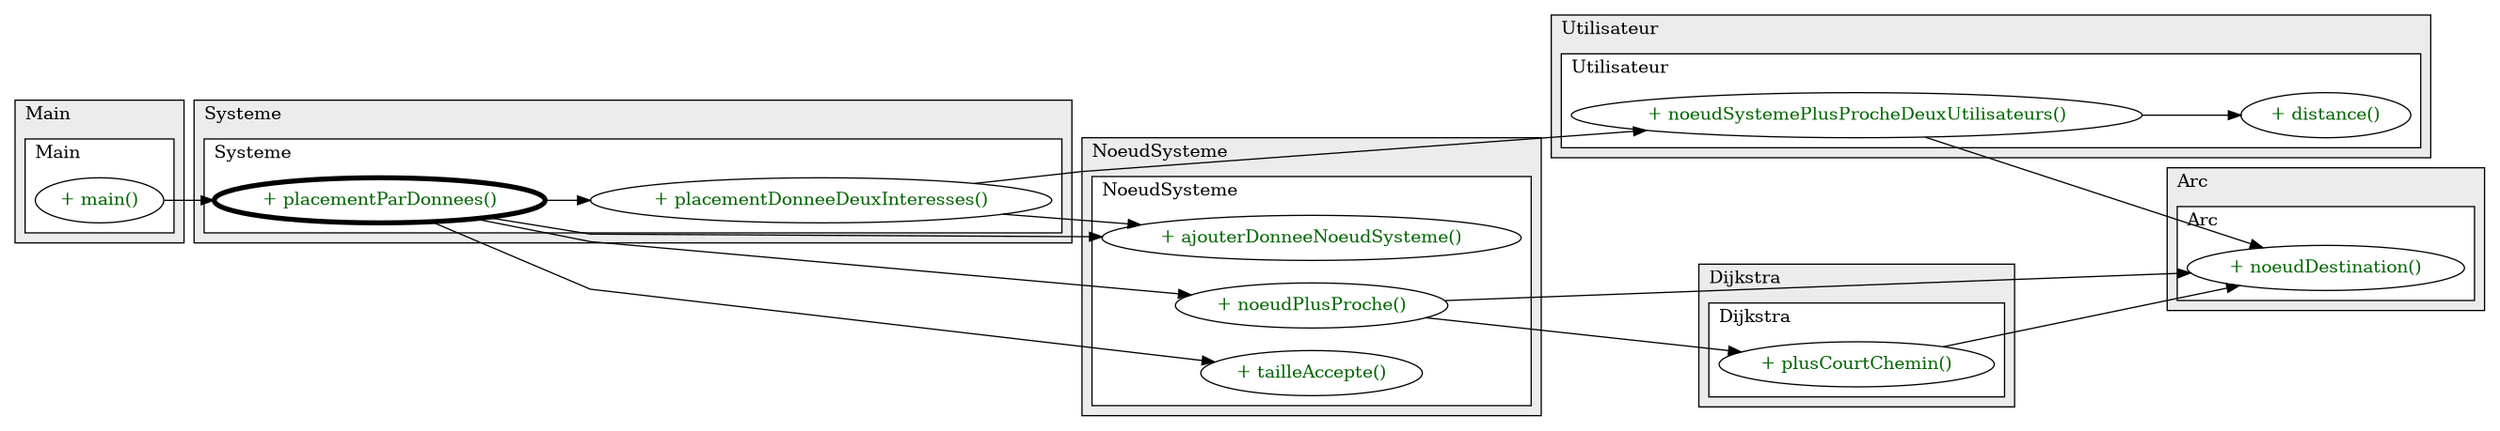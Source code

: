 @startuml

/' diagram meta data start
config=CallConfiguration;
{
  "rootMethod": "Systeme#placementParDonnees()",
  "projectClassification": {
    "searchMode": "OpenProject", // OpenProject, AllProjects
    "includedProjects": "",
    "pathEndKeywords": "*.impl",
    "isClientPath": "",
    "isClientName": "",
    "isTestPath": "",
    "isTestName": "",
    "isMappingPath": "",
    "isMappingName": "",
    "isDataAccessPath": "",
    "isDataAccessName": "",
    "isDataStructurePath": "",
    "isDataStructureName": "",
    "isInterfaceStructuresPath": "",
    "isInterfaceStructuresName": "",
    "isEntryPointPath": "",
    "isEntryPointName": "",
    "treatFinalFieldsAsMandatory": false
  },
  "graphRestriction": {
    "classPackageExcludeFilter": "",
    "classPackageIncludeFilter": "",
    "classNameExcludeFilter": "",
    "classNameIncludeFilter": "",
    "methodNameExcludeFilter": "",
    "methodNameIncludeFilter": "",
    "removeByInheritance": "", // inheritance/annotation based filtering is done in a second step
    "removeByAnnotation": "",
    "removeByClassPackage": "", // cleanup the graph after inheritance/annotation based filtering is done
    "removeByClassName": "",
    "cutMappings": false,
    "cutEnum": true,
    "cutTests": true,
    "cutClient": true,
    "cutDataAccess": true,
    "cutInterfaceStructures": true,
    "cutDataStructures": true,
    "cutGetterAndSetter": true,
    "cutConstructors": true
  },
  "graphTraversal": {
    "forwardDepth": 3,
    "backwardDepth": 3,
    "classPackageExcludeFilter": "",
    "classPackageIncludeFilter": "",
    "classNameExcludeFilter": "",
    "classNameIncludeFilter": "",
    "methodNameExcludeFilter": "",
    "methodNameIncludeFilter": "",
    "hideMappings": false,
    "hideDataStructures": false,
    "hidePrivateMethods": true,
    "hideInterfaceCalls": true, // indirection: implementation -> interface (is hidden) -> implementation
    "onlyShowApplicationEntryPoints": false, // root node is included
    "useMethodCallsForStructureDiagram": "ForwardOnly" // ForwardOnly, BothDirections, No
  },
  "details": {
    "aggregation": "GroupByClass", // ByClass, GroupByClass, None
    "showMethodParametersTypes": false,
    "showMethodParametersNames": false,
    "showMethodReturnType": false,
    "showPackageLevels": 2,
    "showCallOrder": false,
    "edgeMode": "MethodsOnly", // TypesOnly, MethodsOnly, TypesAndMethods, MethodsAndDirectTypeUsage
    "showDetailedClassStructure": false
  },
  "rootClass": "Systeme",
  "extensionCallbackMethod": "" // qualified.class.name#methodName - signature: public static String method(String)
}
diagram meta data end '/



digraph g {
    rankdir="LR"
    splines=polyline
    

'nodes 
subgraph cluster_1082121059 { 
   	label=Utilisateur
	labeljust=l
	fillcolor="#ececec"
	style=filled
   
   subgraph cluster_1873178968 { 
   	label=Utilisateur
	labeljust=l
	fillcolor=white
	style=filled
   
   Utilisateur1082121059XXXdistance1691732893[
	label="+ distance()"
	style=filled
	fillcolor=white
	tooltip="Utilisateur

null"
	fontcolor=darkgreen
];

Utilisateur1082121059XXXnoeudSystemePlusProcheDeuxUtilisateurs1678531399[
	label="+ noeudSystemePlusProcheDeuxUtilisateurs()"
	style=filled
	fillcolor=white
	tooltip="Utilisateur

null"
	fontcolor=darkgreen
];
} 
} 

subgraph cluster_1691732893 { 
   	label=NoeudSysteme
	labeljust=l
	fillcolor="#ececec"
	style=filled
   
   subgraph cluster_897885198 { 
   	label=NoeudSysteme
	labeljust=l
	fillcolor=white
	style=filled
   
   NoeudSysteme1691732893XXXajouterDonneeNoeudSysteme2052679051[
	label="+ ajouterDonneeNoeudSysteme()"
	style=filled
	fillcolor=white
	tooltip="NoeudSysteme

null"
	fontcolor=darkgreen
];

NoeudSysteme1691732893XXXnoeudPlusProche775148695[
	label="+ noeudPlusProche()"
	style=filled
	fillcolor=white
	tooltip="NoeudSysteme

null"
	fontcolor=darkgreen
];

NoeudSysteme1691732893XXXtailleAccepte2052679051[
	label="+ tailleAccepte()"
	style=filled
	fillcolor=white
	tooltip="NoeudSysteme

null"
	fontcolor=darkgreen
];
} 
} 

subgraph cluster_2390489 { 
   	label=Main
	labeljust=l
	fillcolor="#ececec"
	style=filled
   
   subgraph cluster_1706522830 { 
   	label=Main
	labeljust=l
	fillcolor=white
	style=filled
   
   Main2390489XXXmain1859653459[
	label="+ main()"
	style=filled
	fillcolor=white
	tooltip="Main

null"
	fontcolor=darkgreen
];
} 
} 

subgraph cluster_66098 { 
   	label=Arc
	labeljust=l
	fillcolor="#ececec"
	style=filled
   
   subgraph cluster_914785398 { 
   	label=Arc
	labeljust=l
	fillcolor=white
	style=filled
   
   Arc66098XXXnoeudDestination1691732893[
	label="+ noeudDestination()"
	style=filled
	fillcolor=white
	tooltip="Arc

null"
	fontcolor=darkgreen
];
} 
} 

subgraph cluster_72717322 { 
   	label=Systeme
	labeljust=l
	fillcolor="#ececec"
	style=filled
   
   subgraph cluster_1811059198 { 
   	label=Systeme
	labeljust=l
	fillcolor=white
	style=filled
   
   Systeme72717322XXXplacementDonneeDeuxInteresses1117344351[
	label="+ placementDonneeDeuxInteresses()"
	style=filled
	fillcolor=white
	tooltip="Systeme

null"
	fontcolor=darkgreen
];

Systeme72717322XXXplacementParDonnees0[
	label="+ placementParDonnees()"
	style=filled
	fillcolor=white
	tooltip="Systeme

null"
	penwidth=4
	fontcolor=darkgreen
];
} 
} 

subgraph cluster_87672310 { 
   	label=Dijkstra
	labeljust=l
	fillcolor="#ececec"
	style=filled
   
   subgraph cluster_1223932178 { 
   	label=Dijkstra
	labeljust=l
	fillcolor=white
	style=filled
   
   Dijkstra87672310XXXplusCourtChemin1691732893[
	label="+ plusCourtChemin()"
	style=filled
	fillcolor=white
	tooltip="Dijkstra

null"
	fontcolor=darkgreen
];
} 
} 

'edges    
Dijkstra87672310XXXplusCourtChemin1691732893 -> Arc66098XXXnoeudDestination1691732893;
Main2390489XXXmain1859653459 -> Systeme72717322XXXplacementParDonnees0;
NoeudSysteme1691732893XXXnoeudPlusProche775148695 -> Arc66098XXXnoeudDestination1691732893;
NoeudSysteme1691732893XXXnoeudPlusProche775148695 -> Dijkstra87672310XXXplusCourtChemin1691732893;
Systeme72717322XXXplacementDonneeDeuxInteresses1117344351 -> NoeudSysteme1691732893XXXajouterDonneeNoeudSysteme2052679051;
Systeme72717322XXXplacementDonneeDeuxInteresses1117344351 -> Utilisateur1082121059XXXnoeudSystemePlusProcheDeuxUtilisateurs1678531399;
Systeme72717322XXXplacementParDonnees0 -> NoeudSysteme1691732893XXXajouterDonneeNoeudSysteme2052679051;
Systeme72717322XXXplacementParDonnees0 -> NoeudSysteme1691732893XXXnoeudPlusProche775148695;
Systeme72717322XXXplacementParDonnees0 -> NoeudSysteme1691732893XXXtailleAccepte2052679051;
Systeme72717322XXXplacementParDonnees0 -> Systeme72717322XXXplacementDonneeDeuxInteresses1117344351;
Utilisateur1082121059XXXnoeudSystemePlusProcheDeuxUtilisateurs1678531399 -> Arc66098XXXnoeudDestination1691732893;
Utilisateur1082121059XXXnoeudSystemePlusProcheDeuxUtilisateurs1678531399 -> Utilisateur1082121059XXXdistance1691732893;
    
}
@enduml